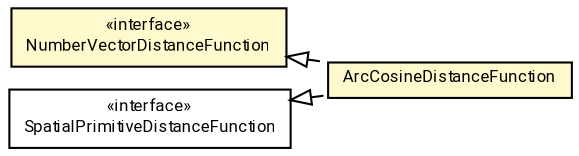 #!/usr/local/bin/dot
#
# Class diagram 
# Generated by UMLGraph version R5_7_2-60-g0e99a6 (http://www.spinellis.gr/umlgraph/)
#

digraph G {
	graph [fontnames="svg"]
	edge [fontname="Roboto",fontsize=7,labelfontname="Roboto",labelfontsize=7,color="black"];
	node [fontname="Roboto",fontcolor="black",fontsize=8,shape=plaintext,margin=0,width=0,height=0];
	nodesep=0.15;
	ranksep=0.25;
	rankdir=LR;
	// de.lmu.ifi.dbs.elki.distance.distancefunction.NumberVectorDistanceFunction<O>
	c1557495 [label=<<table title="de.lmu.ifi.dbs.elki.distance.distancefunction.NumberVectorDistanceFunction" border="0" cellborder="1" cellspacing="0" cellpadding="2" bgcolor="LemonChiffon" href="NumberVectorDistanceFunction.html" target="_parent">
		<tr><td><table border="0" cellspacing="0" cellpadding="1">
		<tr><td align="center" balign="center"> &#171;interface&#187; </td></tr>
		<tr><td align="center" balign="center"> <font face="Roboto">NumberVectorDistanceFunction</font> </td></tr>
		</table></td></tr>
		</table>>, URL="NumberVectorDistanceFunction.html"];
	// de.lmu.ifi.dbs.elki.distance.distancefunction.SpatialPrimitiveDistanceFunction<V extends de.lmu.ifi.dbs.elki.data.spatial.SpatialComparable>
	c1557498 [label=<<table title="de.lmu.ifi.dbs.elki.distance.distancefunction.SpatialPrimitiveDistanceFunction" border="0" cellborder="1" cellspacing="0" cellpadding="2" href="SpatialPrimitiveDistanceFunction.html" target="_parent">
		<tr><td><table border="0" cellspacing="0" cellpadding="1">
		<tr><td align="center" balign="center"> &#171;interface&#187; </td></tr>
		<tr><td align="center" balign="center"> <font face="Roboto">SpatialPrimitiveDistanceFunction</font> </td></tr>
		</table></td></tr>
		</table>>, URL="SpatialPrimitiveDistanceFunction.html"];
	// de.lmu.ifi.dbs.elki.distance.distancefunction.ArcCosineDistanceFunction
	c1557823 [label=<<table title="de.lmu.ifi.dbs.elki.distance.distancefunction.ArcCosineDistanceFunction" border="0" cellborder="1" cellspacing="0" cellpadding="2" bgcolor="lemonChiffon" href="ArcCosineDistanceFunction.html" target="_parent">
		<tr><td><table border="0" cellspacing="0" cellpadding="1">
		<tr><td align="center" balign="center"> <font face="Roboto">ArcCosineDistanceFunction</font> </td></tr>
		</table></td></tr>
		</table>>, URL="ArcCosineDistanceFunction.html"];
	// de.lmu.ifi.dbs.elki.distance.distancefunction.ArcCosineDistanceFunction implements de.lmu.ifi.dbs.elki.distance.distancefunction.SpatialPrimitiveDistanceFunction<V extends de.lmu.ifi.dbs.elki.data.spatial.SpatialComparable>
	c1557498 -> c1557823 [arrowtail=empty,style=dashed,dir=back,weight=9];
	// de.lmu.ifi.dbs.elki.distance.distancefunction.ArcCosineDistanceFunction implements de.lmu.ifi.dbs.elki.distance.distancefunction.NumberVectorDistanceFunction<O>
	c1557495 -> c1557823 [arrowtail=empty,style=dashed,dir=back,weight=9];
}

